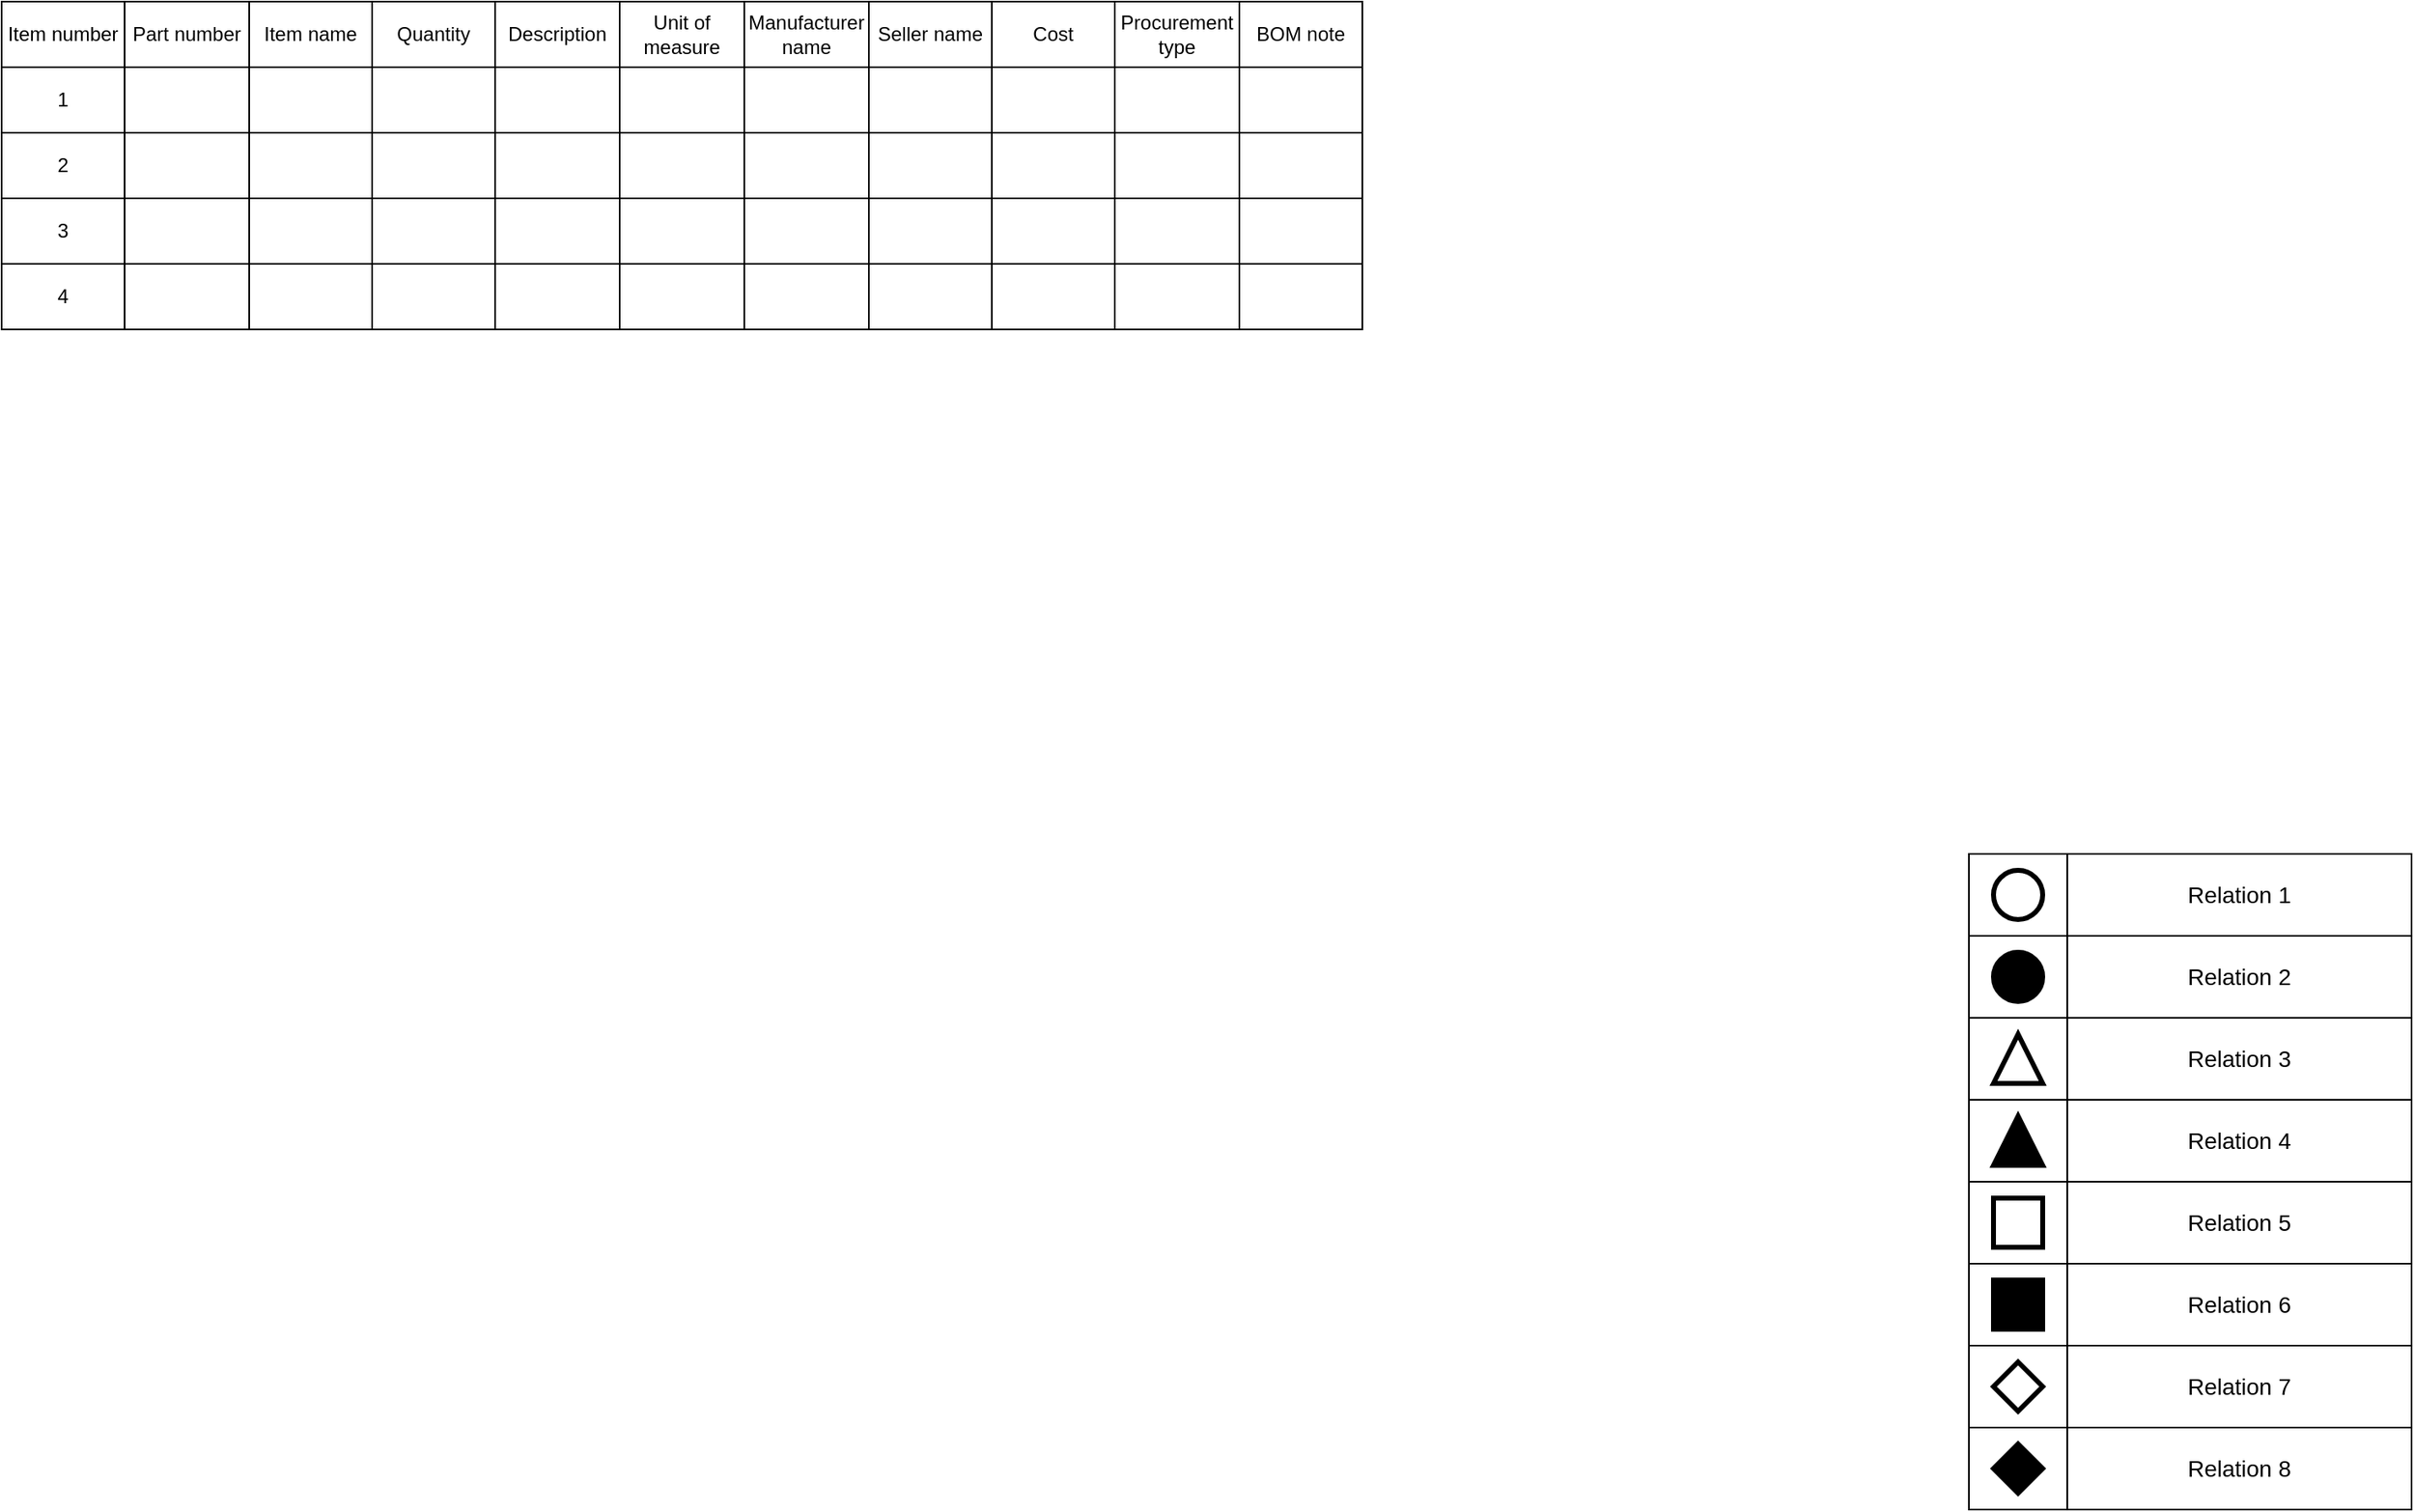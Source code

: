 <mxfile version="14.8.4" type="github">
  <diagram name="Page-1" id="bd83a815-5ea8-2e97-e5ec-87c9f400f2fa">
    <mxGraphModel dx="1186" dy="651" grid="1" gridSize="10" guides="1" tooltips="1" connect="1" arrows="1" fold="1" page="1" pageScale="1.5" pageWidth="1169" pageHeight="826" background="none" math="0" shadow="0">
      <root>
        <mxCell id="0" style=";html=1;" />
        <mxCell id="1" style=";html=1;" parent="0" />
        <mxCell id="1516e18e63f93b96-4" value="" style="whiteSpace=wrap;html=1;rounded=0;shadow=0;strokeWidth=1;fontSize=14" parent="1" vertex="1">
          <mxGeometry x="1400" y="1140" width="60" height="50" as="geometry" />
        </mxCell>
        <mxCell id="1516e18e63f93b96-5" value="Relation 8" style="whiteSpace=wrap;html=1;rounded=0;shadow=0;strokeWidth=1;fontSize=14" parent="1" vertex="1">
          <mxGeometry x="1460" y="1140" width="210" height="50" as="geometry" />
        </mxCell>
        <mxCell id="1516e18e63f93b96-12" value="" style="rhombus;whiteSpace=wrap;html=1;rounded=0;shadow=0;strokeWidth=3;fillColor=#000000;fontSize=14" parent="1" vertex="1">
          <mxGeometry x="1415" y="1150" width="30" height="30" as="geometry" />
        </mxCell>
        <mxCell id="1516e18e63f93b96-14" value="" style="whiteSpace=wrap;html=1;rounded=0;shadow=0;strokeWidth=1;fontSize=14" parent="1" vertex="1">
          <mxGeometry x="1400" y="1090" width="60" height="50" as="geometry" />
        </mxCell>
        <mxCell id="1516e18e63f93b96-15" value="Relation 7" style="whiteSpace=wrap;html=1;rounded=0;shadow=0;strokeWidth=1;fontSize=14" parent="1" vertex="1">
          <mxGeometry x="1460" y="1090" width="210" height="50" as="geometry" />
        </mxCell>
        <mxCell id="1516e18e63f93b96-18" value="" style="whiteSpace=wrap;html=1;rounded=0;shadow=0;strokeWidth=1;fontSize=14" parent="1" vertex="1">
          <mxGeometry x="1400" y="1040" width="60" height="50" as="geometry" />
        </mxCell>
        <mxCell id="1516e18e63f93b96-19" value="Relation 6" style="whiteSpace=wrap;html=1;rounded=0;shadow=0;strokeWidth=1;fontSize=14" parent="1" vertex="1">
          <mxGeometry x="1460" y="1040" width="210" height="50" as="geometry" />
        </mxCell>
        <mxCell id="1516e18e63f93b96-20" value="" style="whiteSpace=wrap;html=1;rounded=0;shadow=0;strokeWidth=1;fontSize=14" parent="1" vertex="1">
          <mxGeometry x="1400" y="990" width="60" height="50" as="geometry" />
        </mxCell>
        <mxCell id="1516e18e63f93b96-21" value="Relation 5" style="whiteSpace=wrap;html=1;rounded=0;shadow=0;strokeWidth=1;fontSize=14" parent="1" vertex="1">
          <mxGeometry x="1460" y="990" width="210" height="50" as="geometry" />
        </mxCell>
        <mxCell id="1516e18e63f93b96-22" value="" style="whiteSpace=wrap;html=1;rounded=0;shadow=0;strokeWidth=1;fontSize=14" parent="1" vertex="1">
          <mxGeometry x="1400" y="940" width="60" height="50" as="geometry" />
        </mxCell>
        <mxCell id="1516e18e63f93b96-23" value="Relation 4" style="whiteSpace=wrap;html=1;rounded=0;shadow=0;strokeWidth=1;fontSize=14" parent="1" vertex="1">
          <mxGeometry x="1460" y="940" width="210" height="50" as="geometry" />
        </mxCell>
        <mxCell id="1516e18e63f93b96-24" value="" style="whiteSpace=wrap;html=1;rounded=0;shadow=0;strokeWidth=1;fontSize=14" parent="1" vertex="1">
          <mxGeometry x="1400" y="890" width="60" height="50" as="geometry" />
        </mxCell>
        <mxCell id="1516e18e63f93b96-25" value="Relation 3" style="whiteSpace=wrap;html=1;rounded=0;shadow=0;strokeWidth=1;fontSize=14" parent="1" vertex="1">
          <mxGeometry x="1460" y="890" width="210" height="50" as="geometry" />
        </mxCell>
        <mxCell id="1516e18e63f93b96-26" value="" style="whiteSpace=wrap;html=1;rounded=0;shadow=0;strokeWidth=1;fontSize=14" parent="1" vertex="1">
          <mxGeometry x="1400" y="840" width="60" height="50" as="geometry" />
        </mxCell>
        <mxCell id="1516e18e63f93b96-27" value="Relation 2" style="whiteSpace=wrap;html=1;rounded=0;shadow=0;strokeWidth=1;fontSize=14" parent="1" vertex="1">
          <mxGeometry x="1460" y="840" width="210" height="50" as="geometry" />
        </mxCell>
        <mxCell id="1516e18e63f93b96-28" value="" style="whiteSpace=wrap;html=1;rounded=0;shadow=0;strokeWidth=1;fontSize=14" parent="1" vertex="1">
          <mxGeometry x="1400" y="790" width="60" height="50" as="geometry" />
        </mxCell>
        <mxCell id="1516e18e63f93b96-29" value="Relation 1" style="whiteSpace=wrap;html=1;rounded=0;shadow=0;strokeWidth=1;fontSize=14" parent="1" vertex="1">
          <mxGeometry x="1460" y="790" width="210" height="50" as="geometry" />
        </mxCell>
        <mxCell id="1516e18e63f93b96-6" value="" style="ellipse;whiteSpace=wrap;html=1;rounded=0;shadow=0;strokeWidth=3;fontSize=14" parent="1" vertex="1">
          <mxGeometry x="1415" y="800" width="30" height="30" as="geometry" />
        </mxCell>
        <mxCell id="1516e18e63f93b96-7" value="" style="ellipse;whiteSpace=wrap;html=1;rounded=0;shadow=0;strokeWidth=3;fontSize=14;fillColor=#000000;" parent="1" vertex="1">
          <mxGeometry x="1415" y="850" width="30" height="30" as="geometry" />
        </mxCell>
        <mxCell id="1516e18e63f93b96-8" value="" style="triangle;whiteSpace=wrap;html=1;rounded=0;shadow=0;strokeWidth=3;fillColor=#000000;fontSize=14;direction=north;" parent="1" vertex="1">
          <mxGeometry x="1415" y="950" width="30" height="30" as="geometry" />
        </mxCell>
        <mxCell id="1516e18e63f93b96-9" value="" style="triangle;whiteSpace=wrap;html=1;rounded=0;shadow=0;strokeWidth=3;fontSize=14;direction=north;" parent="1" vertex="1">
          <mxGeometry x="1415" y="900" width="30" height="30" as="geometry" />
        </mxCell>
        <mxCell id="1516e18e63f93b96-10" value="" style="whiteSpace=wrap;html=1;rounded=0;shadow=0;strokeWidth=3;fontSize=14" parent="1" vertex="1">
          <mxGeometry x="1415" y="1000" width="30" height="30" as="geometry" />
        </mxCell>
        <mxCell id="1516e18e63f93b96-11" value="" style="whiteSpace=wrap;html=1;rounded=0;shadow=0;strokeWidth=3;fillColor=#000000;fontSize=14" parent="1" vertex="1">
          <mxGeometry x="1415" y="1050" width="30" height="30" as="geometry" />
        </mxCell>
        <mxCell id="1516e18e63f93b96-13" value="" style="rhombus;whiteSpace=wrap;html=1;rounded=0;shadow=0;strokeWidth=3;fontSize=14" parent="1" vertex="1">
          <mxGeometry x="1415" y="1100" width="30" height="30" as="geometry" />
        </mxCell>
        <mxCell id="jgzTNgnxc2cYcyluThHS-317" value="" style="shape=table;startSize=0;container=1;collapsible=0;childLayout=tableLayout;" vertex="1" parent="1">
          <mxGeometry x="200" y="270" width="830" height="200" as="geometry" />
        </mxCell>
        <mxCell id="jgzTNgnxc2cYcyluThHS-318" value="" style="shape=partialRectangle;collapsible=0;dropTarget=0;pointerEvents=0;fillColor=none;top=0;left=0;bottom=0;right=0;points=[[0,0.5],[1,0.5]];portConstraint=eastwest;" vertex="1" parent="jgzTNgnxc2cYcyluThHS-317">
          <mxGeometry width="830" height="40" as="geometry" />
        </mxCell>
        <mxCell id="jgzTNgnxc2cYcyluThHS-319" value="Item number" style="shape=partialRectangle;html=1;whiteSpace=wrap;connectable=0;overflow=hidden;fillColor=none;top=0;left=0;bottom=0;right=0;" vertex="1" parent="jgzTNgnxc2cYcyluThHS-318">
          <mxGeometry width="75" height="40" as="geometry" />
        </mxCell>
        <mxCell id="jgzTNgnxc2cYcyluThHS-320" value="Part number" style="shape=partialRectangle;html=1;whiteSpace=wrap;connectable=0;overflow=hidden;fillColor=none;top=0;left=0;bottom=0;right=0;" vertex="1" parent="jgzTNgnxc2cYcyluThHS-318">
          <mxGeometry x="75" width="76" height="40" as="geometry" />
        </mxCell>
        <mxCell id="jgzTNgnxc2cYcyluThHS-321" value="Item name" style="shape=partialRectangle;html=1;whiteSpace=wrap;connectable=0;overflow=hidden;fillColor=none;top=0;left=0;bottom=0;right=0;" vertex="1" parent="jgzTNgnxc2cYcyluThHS-318">
          <mxGeometry x="151" width="75" height="40" as="geometry" />
        </mxCell>
        <mxCell id="jgzTNgnxc2cYcyluThHS-322" value="Quantity" style="shape=partialRectangle;html=1;whiteSpace=wrap;connectable=0;overflow=hidden;fillColor=none;top=0;left=0;bottom=0;right=0;" vertex="1" parent="jgzTNgnxc2cYcyluThHS-318">
          <mxGeometry x="226" width="75" height="40" as="geometry" />
        </mxCell>
        <mxCell id="jgzTNgnxc2cYcyluThHS-323" value="Description" style="shape=partialRectangle;html=1;whiteSpace=wrap;connectable=0;overflow=hidden;fillColor=none;top=0;left=0;bottom=0;right=0;" vertex="1" parent="jgzTNgnxc2cYcyluThHS-318">
          <mxGeometry x="301" width="76" height="40" as="geometry" />
        </mxCell>
        <mxCell id="jgzTNgnxc2cYcyluThHS-324" value="Unit of measure" style="shape=partialRectangle;html=1;whiteSpace=wrap;connectable=0;overflow=hidden;fillColor=none;top=0;left=0;bottom=0;right=0;" vertex="1" parent="jgzTNgnxc2cYcyluThHS-318">
          <mxGeometry x="377" width="76" height="40" as="geometry" />
        </mxCell>
        <mxCell id="jgzTNgnxc2cYcyluThHS-325" value="Manufacturer name" style="shape=partialRectangle;html=1;whiteSpace=wrap;connectable=0;overflow=hidden;fillColor=none;top=0;left=0;bottom=0;right=0;" vertex="1" parent="jgzTNgnxc2cYcyluThHS-318">
          <mxGeometry x="453" width="76" height="40" as="geometry" />
        </mxCell>
        <mxCell id="jgzTNgnxc2cYcyluThHS-326" value="Seller name" style="shape=partialRectangle;html=1;whiteSpace=wrap;connectable=0;overflow=hidden;fillColor=none;top=0;left=0;bottom=0;right=0;" vertex="1" parent="jgzTNgnxc2cYcyluThHS-318">
          <mxGeometry x="529" width="75" height="40" as="geometry" />
        </mxCell>
        <mxCell id="jgzTNgnxc2cYcyluThHS-327" value="Cost" style="shape=partialRectangle;html=1;whiteSpace=wrap;connectable=0;overflow=hidden;fillColor=none;top=0;left=0;bottom=0;right=0;" vertex="1" parent="jgzTNgnxc2cYcyluThHS-318">
          <mxGeometry x="604" width="75" height="40" as="geometry" />
        </mxCell>
        <mxCell id="jgzTNgnxc2cYcyluThHS-328" value="Procurement type" style="shape=partialRectangle;html=1;whiteSpace=wrap;connectable=0;overflow=hidden;fillColor=none;top=0;left=0;bottom=0;right=0;" vertex="1" parent="jgzTNgnxc2cYcyluThHS-318">
          <mxGeometry x="679" width="76" height="40" as="geometry" />
        </mxCell>
        <mxCell id="jgzTNgnxc2cYcyluThHS-329" value="BOM note" style="shape=partialRectangle;html=1;whiteSpace=wrap;connectable=0;overflow=hidden;fillColor=none;top=0;left=0;bottom=0;right=0;" vertex="1" parent="jgzTNgnxc2cYcyluThHS-318">
          <mxGeometry x="755" width="75" height="40" as="geometry" />
        </mxCell>
        <mxCell id="jgzTNgnxc2cYcyluThHS-330" value="" style="shape=partialRectangle;collapsible=0;dropTarget=0;pointerEvents=0;fillColor=none;top=0;left=0;bottom=0;right=0;points=[[0,0.5],[1,0.5]];portConstraint=eastwest;" vertex="1" parent="jgzTNgnxc2cYcyluThHS-317">
          <mxGeometry y="40" width="830" height="40" as="geometry" />
        </mxCell>
        <mxCell id="jgzTNgnxc2cYcyluThHS-331" value="1" style="shape=partialRectangle;html=1;whiteSpace=wrap;connectable=0;overflow=hidden;fillColor=none;top=0;left=0;bottom=0;right=0;" vertex="1" parent="jgzTNgnxc2cYcyluThHS-330">
          <mxGeometry width="75" height="40" as="geometry" />
        </mxCell>
        <mxCell id="jgzTNgnxc2cYcyluThHS-332" value="" style="shape=partialRectangle;html=1;whiteSpace=wrap;connectable=0;overflow=hidden;fillColor=none;top=0;left=0;bottom=0;right=0;" vertex="1" parent="jgzTNgnxc2cYcyluThHS-330">
          <mxGeometry x="75" width="76" height="40" as="geometry" />
        </mxCell>
        <mxCell id="jgzTNgnxc2cYcyluThHS-333" value="" style="shape=partialRectangle;html=1;whiteSpace=wrap;connectable=0;overflow=hidden;fillColor=none;top=0;left=0;bottom=0;right=0;" vertex="1" parent="jgzTNgnxc2cYcyluThHS-330">
          <mxGeometry x="151" width="75" height="40" as="geometry" />
        </mxCell>
        <mxCell id="jgzTNgnxc2cYcyluThHS-334" value="" style="shape=partialRectangle;html=1;whiteSpace=wrap;connectable=0;overflow=hidden;fillColor=none;top=0;left=0;bottom=0;right=0;" vertex="1" parent="jgzTNgnxc2cYcyluThHS-330">
          <mxGeometry x="226" width="75" height="40" as="geometry" />
        </mxCell>
        <mxCell id="jgzTNgnxc2cYcyluThHS-335" value="" style="shape=partialRectangle;html=1;whiteSpace=wrap;connectable=0;overflow=hidden;fillColor=none;top=0;left=0;bottom=0;right=0;" vertex="1" parent="jgzTNgnxc2cYcyluThHS-330">
          <mxGeometry x="301" width="76" height="40" as="geometry" />
        </mxCell>
        <mxCell id="jgzTNgnxc2cYcyluThHS-336" value="" style="shape=partialRectangle;html=1;whiteSpace=wrap;connectable=0;overflow=hidden;fillColor=none;top=0;left=0;bottom=0;right=0;" vertex="1" parent="jgzTNgnxc2cYcyluThHS-330">
          <mxGeometry x="377" width="76" height="40" as="geometry" />
        </mxCell>
        <mxCell id="jgzTNgnxc2cYcyluThHS-337" value="" style="shape=partialRectangle;html=1;whiteSpace=wrap;connectable=0;overflow=hidden;fillColor=none;top=0;left=0;bottom=0;right=0;" vertex="1" parent="jgzTNgnxc2cYcyluThHS-330">
          <mxGeometry x="453" width="76" height="40" as="geometry" />
        </mxCell>
        <mxCell id="jgzTNgnxc2cYcyluThHS-338" value="" style="shape=partialRectangle;html=1;whiteSpace=wrap;connectable=0;overflow=hidden;fillColor=none;top=0;left=0;bottom=0;right=0;" vertex="1" parent="jgzTNgnxc2cYcyluThHS-330">
          <mxGeometry x="529" width="75" height="40" as="geometry" />
        </mxCell>
        <mxCell id="jgzTNgnxc2cYcyluThHS-339" value="" style="shape=partialRectangle;html=1;whiteSpace=wrap;connectable=0;overflow=hidden;fillColor=none;top=0;left=0;bottom=0;right=0;" vertex="1" parent="jgzTNgnxc2cYcyluThHS-330">
          <mxGeometry x="604" width="75" height="40" as="geometry" />
        </mxCell>
        <mxCell id="jgzTNgnxc2cYcyluThHS-340" value="" style="shape=partialRectangle;html=1;whiteSpace=wrap;connectable=0;overflow=hidden;fillColor=none;top=0;left=0;bottom=0;right=0;" vertex="1" parent="jgzTNgnxc2cYcyluThHS-330">
          <mxGeometry x="679" width="76" height="40" as="geometry" />
        </mxCell>
        <mxCell id="jgzTNgnxc2cYcyluThHS-341" value="" style="shape=partialRectangle;html=1;whiteSpace=wrap;connectable=0;overflow=hidden;fillColor=none;top=0;left=0;bottom=0;right=0;" vertex="1" parent="jgzTNgnxc2cYcyluThHS-330">
          <mxGeometry x="755" width="75" height="40" as="geometry" />
        </mxCell>
        <mxCell id="jgzTNgnxc2cYcyluThHS-342" value="" style="shape=partialRectangle;collapsible=0;dropTarget=0;pointerEvents=0;fillColor=none;top=0;left=0;bottom=0;right=0;points=[[0,0.5],[1,0.5]];portConstraint=eastwest;" vertex="1" parent="jgzTNgnxc2cYcyluThHS-317">
          <mxGeometry y="80" width="830" height="40" as="geometry" />
        </mxCell>
        <mxCell id="jgzTNgnxc2cYcyluThHS-343" value="2" style="shape=partialRectangle;html=1;whiteSpace=wrap;connectable=0;overflow=hidden;fillColor=none;top=0;left=0;bottom=0;right=0;" vertex="1" parent="jgzTNgnxc2cYcyluThHS-342">
          <mxGeometry width="75" height="40" as="geometry" />
        </mxCell>
        <mxCell id="jgzTNgnxc2cYcyluThHS-344" value="" style="shape=partialRectangle;html=1;whiteSpace=wrap;connectable=0;overflow=hidden;fillColor=none;top=0;left=0;bottom=0;right=0;" vertex="1" parent="jgzTNgnxc2cYcyluThHS-342">
          <mxGeometry x="75" width="76" height="40" as="geometry" />
        </mxCell>
        <mxCell id="jgzTNgnxc2cYcyluThHS-345" value="" style="shape=partialRectangle;html=1;whiteSpace=wrap;connectable=0;overflow=hidden;fillColor=none;top=0;left=0;bottom=0;right=0;" vertex="1" parent="jgzTNgnxc2cYcyluThHS-342">
          <mxGeometry x="151" width="75" height="40" as="geometry" />
        </mxCell>
        <mxCell id="jgzTNgnxc2cYcyluThHS-346" value="" style="shape=partialRectangle;html=1;whiteSpace=wrap;connectable=0;overflow=hidden;fillColor=none;top=0;left=0;bottom=0;right=0;" vertex="1" parent="jgzTNgnxc2cYcyluThHS-342">
          <mxGeometry x="226" width="75" height="40" as="geometry" />
        </mxCell>
        <mxCell id="jgzTNgnxc2cYcyluThHS-347" value="" style="shape=partialRectangle;html=1;whiteSpace=wrap;connectable=0;overflow=hidden;fillColor=none;top=0;left=0;bottom=0;right=0;" vertex="1" parent="jgzTNgnxc2cYcyluThHS-342">
          <mxGeometry x="301" width="76" height="40" as="geometry" />
        </mxCell>
        <mxCell id="jgzTNgnxc2cYcyluThHS-348" value="" style="shape=partialRectangle;html=1;whiteSpace=wrap;connectable=0;overflow=hidden;fillColor=none;top=0;left=0;bottom=0;right=0;" vertex="1" parent="jgzTNgnxc2cYcyluThHS-342">
          <mxGeometry x="377" width="76" height="40" as="geometry" />
        </mxCell>
        <mxCell id="jgzTNgnxc2cYcyluThHS-349" value="" style="shape=partialRectangle;html=1;whiteSpace=wrap;connectable=0;overflow=hidden;fillColor=none;top=0;left=0;bottom=0;right=0;" vertex="1" parent="jgzTNgnxc2cYcyluThHS-342">
          <mxGeometry x="453" width="76" height="40" as="geometry" />
        </mxCell>
        <mxCell id="jgzTNgnxc2cYcyluThHS-350" value="" style="shape=partialRectangle;html=1;whiteSpace=wrap;connectable=0;overflow=hidden;fillColor=none;top=0;left=0;bottom=0;right=0;" vertex="1" parent="jgzTNgnxc2cYcyluThHS-342">
          <mxGeometry x="529" width="75" height="40" as="geometry" />
        </mxCell>
        <mxCell id="jgzTNgnxc2cYcyluThHS-351" value="" style="shape=partialRectangle;html=1;whiteSpace=wrap;connectable=0;overflow=hidden;fillColor=none;top=0;left=0;bottom=0;right=0;" vertex="1" parent="jgzTNgnxc2cYcyluThHS-342">
          <mxGeometry x="604" width="75" height="40" as="geometry" />
        </mxCell>
        <mxCell id="jgzTNgnxc2cYcyluThHS-352" value="" style="shape=partialRectangle;html=1;whiteSpace=wrap;connectable=0;overflow=hidden;fillColor=none;top=0;left=0;bottom=0;right=0;" vertex="1" parent="jgzTNgnxc2cYcyluThHS-342">
          <mxGeometry x="679" width="76" height="40" as="geometry" />
        </mxCell>
        <mxCell id="jgzTNgnxc2cYcyluThHS-353" value="" style="shape=partialRectangle;html=1;whiteSpace=wrap;connectable=0;overflow=hidden;fillColor=none;top=0;left=0;bottom=0;right=0;" vertex="1" parent="jgzTNgnxc2cYcyluThHS-342">
          <mxGeometry x="755" width="75" height="40" as="geometry" />
        </mxCell>
        <mxCell id="jgzTNgnxc2cYcyluThHS-354" value="" style="shape=partialRectangle;collapsible=0;dropTarget=0;pointerEvents=0;fillColor=none;top=0;left=0;bottom=0;right=0;points=[[0,0.5],[1,0.5]];portConstraint=eastwest;" vertex="1" parent="jgzTNgnxc2cYcyluThHS-317">
          <mxGeometry y="120" width="830" height="40" as="geometry" />
        </mxCell>
        <mxCell id="jgzTNgnxc2cYcyluThHS-355" value="3" style="shape=partialRectangle;html=1;whiteSpace=wrap;connectable=0;overflow=hidden;fillColor=none;top=0;left=0;bottom=0;right=0;" vertex="1" parent="jgzTNgnxc2cYcyluThHS-354">
          <mxGeometry width="75" height="40" as="geometry" />
        </mxCell>
        <mxCell id="jgzTNgnxc2cYcyluThHS-356" value="" style="shape=partialRectangle;html=1;whiteSpace=wrap;connectable=0;overflow=hidden;fillColor=none;top=0;left=0;bottom=0;right=0;" vertex="1" parent="jgzTNgnxc2cYcyluThHS-354">
          <mxGeometry x="75" width="76" height="40" as="geometry" />
        </mxCell>
        <mxCell id="jgzTNgnxc2cYcyluThHS-357" value="" style="shape=partialRectangle;html=1;whiteSpace=wrap;connectable=0;overflow=hidden;fillColor=none;top=0;left=0;bottom=0;right=0;" vertex="1" parent="jgzTNgnxc2cYcyluThHS-354">
          <mxGeometry x="151" width="75" height="40" as="geometry" />
        </mxCell>
        <mxCell id="jgzTNgnxc2cYcyluThHS-358" value="" style="shape=partialRectangle;html=1;whiteSpace=wrap;connectable=0;overflow=hidden;fillColor=none;top=0;left=0;bottom=0;right=0;" vertex="1" parent="jgzTNgnxc2cYcyluThHS-354">
          <mxGeometry x="226" width="75" height="40" as="geometry" />
        </mxCell>
        <mxCell id="jgzTNgnxc2cYcyluThHS-359" value="" style="shape=partialRectangle;html=1;whiteSpace=wrap;connectable=0;overflow=hidden;fillColor=none;top=0;left=0;bottom=0;right=0;" vertex="1" parent="jgzTNgnxc2cYcyluThHS-354">
          <mxGeometry x="301" width="76" height="40" as="geometry" />
        </mxCell>
        <mxCell id="jgzTNgnxc2cYcyluThHS-360" value="" style="shape=partialRectangle;html=1;whiteSpace=wrap;connectable=0;overflow=hidden;fillColor=none;top=0;left=0;bottom=0;right=0;" vertex="1" parent="jgzTNgnxc2cYcyluThHS-354">
          <mxGeometry x="377" width="76" height="40" as="geometry" />
        </mxCell>
        <mxCell id="jgzTNgnxc2cYcyluThHS-361" value="" style="shape=partialRectangle;html=1;whiteSpace=wrap;connectable=0;overflow=hidden;fillColor=none;top=0;left=0;bottom=0;right=0;" vertex="1" parent="jgzTNgnxc2cYcyluThHS-354">
          <mxGeometry x="453" width="76" height="40" as="geometry" />
        </mxCell>
        <mxCell id="jgzTNgnxc2cYcyluThHS-362" value="" style="shape=partialRectangle;html=1;whiteSpace=wrap;connectable=0;overflow=hidden;fillColor=none;top=0;left=0;bottom=0;right=0;" vertex="1" parent="jgzTNgnxc2cYcyluThHS-354">
          <mxGeometry x="529" width="75" height="40" as="geometry" />
        </mxCell>
        <mxCell id="jgzTNgnxc2cYcyluThHS-363" value="" style="shape=partialRectangle;html=1;whiteSpace=wrap;connectable=0;overflow=hidden;fillColor=none;top=0;left=0;bottom=0;right=0;" vertex="1" parent="jgzTNgnxc2cYcyluThHS-354">
          <mxGeometry x="604" width="75" height="40" as="geometry" />
        </mxCell>
        <mxCell id="jgzTNgnxc2cYcyluThHS-364" value="" style="shape=partialRectangle;html=1;whiteSpace=wrap;connectable=0;overflow=hidden;fillColor=none;top=0;left=0;bottom=0;right=0;" vertex="1" parent="jgzTNgnxc2cYcyluThHS-354">
          <mxGeometry x="679" width="76" height="40" as="geometry" />
        </mxCell>
        <mxCell id="jgzTNgnxc2cYcyluThHS-365" value="" style="shape=partialRectangle;html=1;whiteSpace=wrap;connectable=0;overflow=hidden;fillColor=none;top=0;left=0;bottom=0;right=0;" vertex="1" parent="jgzTNgnxc2cYcyluThHS-354">
          <mxGeometry x="755" width="75" height="40" as="geometry" />
        </mxCell>
        <mxCell id="jgzTNgnxc2cYcyluThHS-366" value="" style="shape=partialRectangle;collapsible=0;dropTarget=0;pointerEvents=0;fillColor=none;top=0;left=0;bottom=0;right=0;points=[[0,0.5],[1,0.5]];portConstraint=eastwest;" vertex="1" parent="jgzTNgnxc2cYcyluThHS-317">
          <mxGeometry y="160" width="830" height="40" as="geometry" />
        </mxCell>
        <mxCell id="jgzTNgnxc2cYcyluThHS-367" value="4" style="shape=partialRectangle;html=1;whiteSpace=wrap;connectable=0;overflow=hidden;fillColor=none;top=0;left=0;bottom=0;right=0;" vertex="1" parent="jgzTNgnxc2cYcyluThHS-366">
          <mxGeometry width="75" height="40" as="geometry" />
        </mxCell>
        <mxCell id="jgzTNgnxc2cYcyluThHS-368" value="" style="shape=partialRectangle;html=1;whiteSpace=wrap;connectable=0;overflow=hidden;fillColor=none;top=0;left=0;bottom=0;right=0;" vertex="1" parent="jgzTNgnxc2cYcyluThHS-366">
          <mxGeometry x="75" width="76" height="40" as="geometry" />
        </mxCell>
        <mxCell id="jgzTNgnxc2cYcyluThHS-369" value="" style="shape=partialRectangle;html=1;whiteSpace=wrap;connectable=0;overflow=hidden;fillColor=none;top=0;left=0;bottom=0;right=0;" vertex="1" parent="jgzTNgnxc2cYcyluThHS-366">
          <mxGeometry x="151" width="75" height="40" as="geometry" />
        </mxCell>
        <mxCell id="jgzTNgnxc2cYcyluThHS-370" value="" style="shape=partialRectangle;html=1;whiteSpace=wrap;connectable=0;overflow=hidden;fillColor=none;top=0;left=0;bottom=0;right=0;" vertex="1" parent="jgzTNgnxc2cYcyluThHS-366">
          <mxGeometry x="226" width="75" height="40" as="geometry" />
        </mxCell>
        <mxCell id="jgzTNgnxc2cYcyluThHS-371" value="" style="shape=partialRectangle;html=1;whiteSpace=wrap;connectable=0;overflow=hidden;fillColor=none;top=0;left=0;bottom=0;right=0;" vertex="1" parent="jgzTNgnxc2cYcyluThHS-366">
          <mxGeometry x="301" width="76" height="40" as="geometry" />
        </mxCell>
        <mxCell id="jgzTNgnxc2cYcyluThHS-372" value="" style="shape=partialRectangle;html=1;whiteSpace=wrap;connectable=0;overflow=hidden;fillColor=none;top=0;left=0;bottom=0;right=0;" vertex="1" parent="jgzTNgnxc2cYcyluThHS-366">
          <mxGeometry x="377" width="76" height="40" as="geometry" />
        </mxCell>
        <mxCell id="jgzTNgnxc2cYcyluThHS-373" value="" style="shape=partialRectangle;html=1;whiteSpace=wrap;connectable=0;overflow=hidden;fillColor=none;top=0;left=0;bottom=0;right=0;" vertex="1" parent="jgzTNgnxc2cYcyluThHS-366">
          <mxGeometry x="453" width="76" height="40" as="geometry" />
        </mxCell>
        <mxCell id="jgzTNgnxc2cYcyluThHS-374" value="" style="shape=partialRectangle;html=1;whiteSpace=wrap;connectable=0;overflow=hidden;fillColor=none;top=0;left=0;bottom=0;right=0;" vertex="1" parent="jgzTNgnxc2cYcyluThHS-366">
          <mxGeometry x="529" width="75" height="40" as="geometry" />
        </mxCell>
        <mxCell id="jgzTNgnxc2cYcyluThHS-375" value="" style="shape=partialRectangle;html=1;whiteSpace=wrap;connectable=0;overflow=hidden;fillColor=none;top=0;left=0;bottom=0;right=0;" vertex="1" parent="jgzTNgnxc2cYcyluThHS-366">
          <mxGeometry x="604" width="75" height="40" as="geometry" />
        </mxCell>
        <mxCell id="jgzTNgnxc2cYcyluThHS-376" value="" style="shape=partialRectangle;html=1;whiteSpace=wrap;connectable=0;overflow=hidden;fillColor=none;top=0;left=0;bottom=0;right=0;" vertex="1" parent="jgzTNgnxc2cYcyluThHS-366">
          <mxGeometry x="679" width="76" height="40" as="geometry" />
        </mxCell>
        <mxCell id="jgzTNgnxc2cYcyluThHS-377" value="" style="shape=partialRectangle;html=1;whiteSpace=wrap;connectable=0;overflow=hidden;fillColor=none;top=0;left=0;bottom=0;right=0;" vertex="1" parent="jgzTNgnxc2cYcyluThHS-366">
          <mxGeometry x="755" width="75" height="40" as="geometry" />
        </mxCell>
      </root>
    </mxGraphModel>
  </diagram>
</mxfile>
